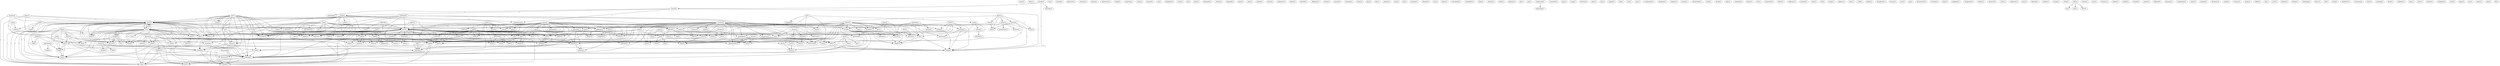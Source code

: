 digraph G {
  sound [ label="sound(1)" ];
  defer [ label="defer(1)" ];
  decision [ label="decision(4)" ];
  bomb [ label="bomb(1)" ];
  bomb [ label="bomb(5)" ];
  didn [ label="didn(1)" ];
  see [ label="see(1)" ];
  population [ label="population(2)" ];
  locale [ label="locale(1)" ];
  trial [ label="trial(4)" ];
  faq [ label="faq(1)" ];
  existed [ label="existed(1)" ];
  discourse [ label="discourse(1)" ];
  gulf [ label="gulf(3)" ];
  precision [ label="precision(3)" ];
  trw [ label="trw(2)" ];
  norm [ label="norm(1)" ];
  article [ label="article(2)" ];
  dead [ label="dead(1)" ];
  started [ label="started(2)" ];
  uk [ label="uk(4)" ];
  batman [ label="batman(2)" ];
  com [ label="com(2)" ];
  military [ label="military(1)" ];
  rusnews [ label="rusnews(2)" ];
  bombing [ label="bombing(2)" ];
  mantis [ label="mantis(4)" ];
  bmd [ label="bmd(2)" ];
  mathew [ label="mathew(5)" ];
  maimed [ label="maimed(1)" ];
  writes [ label="writes(3)" ];
  co [ label="co(4)" ];
  agree [ label="agree(2)" ];
  caused [ label="caused(2)" ];
  sense [ label="sense(2)" ];
  policy [ label="policy(3)" ];
  pain [ label="pain(1)" ];
  put [ label="put(1)" ];
  suffering [ label="suffering(2)" ];
  someone [ label="someone(1)" ];
  chance [ label="chance(1)" ];
  alternative [ label="alternative(1)" ];
  take [ label="take(2)" ];
  action [ label="action(5)" ];
  target [ label="target(1)" ];
  reporting [ label="reporting(1)" ];
  bring [ label="bring(1)" ];
  macneil [ label="macneil(1)" ];
  moved [ label="moved(1)" ];
  intervened [ label="intervened(1)" ];
  appeasement [ label="appeasement(1)" ];
  intent [ label="intent(1)" ];
  hadn [ label="hadn(1)" ];
  keep [ label="keep(3)" ];
  car [ label="car(1)" ];
  hiroshima [ label="hiroshima(1)" ];
  cross [ label="cross(1)" ];
  ve [ label="ve(1)" ];
  use [ label="use(1)" ];
  thought [ label="thought(1)" ];
  need [ label="need(1)" ];
  paragraph [ label="paragraph(2)" ];
  center [ label="center(1)" ];
  thought [ label="thought(1)" ];
  fortress [ label="fortress(1)" ];
  island [ label="island(1)" ];
  back [ label="back(2)" ];
  lie [ label="lie(1)" ];
  junta [ label="junta(1)" ];
  video [ label="video(2)" ];
  tape [ label="tape(1)" ];
  zeroed [ label="zeroed(1)" ];
  news [ label="news(8)" ];
  mass [ label="mass(2)" ];
  missile [ label="missile(1)" ];
  liberal [ label="liberal(1)" ];
  presented [ label="presented(1)" ];
  feel [ label="feel(1)" ];
  blew [ label="blew(1)" ];
  cruise [ label="cruise(1)" ];
  war [ label="war(16)" ];
  look [ label="look(1)" ];
  verdict [ label="verdict(2)" ];
  look [ label="look(1)" ];
  building [ label="building(1)" ];
  seemed [ label="seemed(4)" ];
  gizmos [ label="gizmos(1)" ];
  mention [ label="mention(1)" ];
  militarily [ label="militarily(1)" ];
  portion [ label="portion(1)" ];
  world [ label="world(6)" ];
  oil [ label="oil(2)" ];
  supply [ label="supply(1)" ];
  corner [ label="corner(1)" ];
  prompted [ label="prompted(1)" ];
  section [ label="section(1)" ];
  nagasaki [ label="nagasaki(1)" ];
  quest [ label="quest(1)" ];
  used [ label="used(1)" ];
  method [ label="method(1)" ];
  mouth [ label="mouth(1)" ];
  evidence [ label="evidence(6)" ];
  conspiracy [ label="conspiracy(4)" ];
  knew [ label="knew(1)" ];
  surrender [ label="surrender(1)" ];
  surrender [ label="surrender(1)" ];
  represent [ label="represent(1)" ];
  bother [ label="bother(1)" ];
  rejected [ label="rejected(1)" ];
  defendent [ label="defendent(1)" ];
  bunch [ label="bunch(1)" ];
  slaughter [ label="slaughter(1)" ];
  dominion [ label="dominion(1)" ];
  account [ label="account(1)" ];
  hogwash [ label="hogwash(1)" ];
  iraqis [ label="iraqis(1)" ];
  swallow [ label="swallow(1)" ];
  tone [ label="tone(2)" ];
  died [ label="died(4)" ];
  tyrant [ label="tyrant(1)" ];
  kuwait [ label="kuwait(5)" ];
  fuss [ label="fuss(1)" ];
  argue [ label="argue(1)" ];
  ve [ label="ve(2)" ];
  invasion [ label="invasion(2)" ];
  perceived [ label="perceived(1)" ];
  invaded [ label="invaded(2)" ];
  threatened [ label="threatened(1)" ];
  coup [ label="coup(1)" ];
  danger [ label="danger(2)" ];
  allow [ label="allow(3)" ];
  gets [ label="gets(1)" ];
  part [ label="part(1)" ];
  end [ label="end(7)" ];
  lead [ label="lead(1)" ];
  avoid [ label="avoid(1)" ];
  nation [ label="nation(1)" ];
  act [ label="act(1)" ];
  quality [ label="quality(1)" ];
  penalty [ label="penalty(1)" ];
  truk [ label="truk(1)" ];
  fire [ label="fire(1)" ];
  continue [ label="continue(1)" ];
  suffered [ label="suffered(2)" ];
  rest [ label="rest(1)" ];
  history [ label="history(1)" ];
  dresden [ label="dresden(1)" ];
  won [ label="won(1)" ];
  hussein [ label="hussein(5)" ];
  conquest [ label="conquest(2)" ];
  thing [ label="thing(3)" ];
  gobble [ label="gobble(1)" ];
  set [ label="set(1)" ];
  took [ label="took(2)" ];
  mind [ label="mind(1)" ];
  points [ label="points(1)" ];
  abortion [ label="abortion(1)" ];
  sterilization [ label="sterilization(1)" ];
  translation [ label="translation(1)" ];
  incredulity [ label="incredulity(1)" ];
  relief [ label="relief(1)" ];
  give [ label="give(2)" ];
  bias [ label="bias(2)" ];
  warfare [ label="warfare(1)" ];
  death [ label="death(1)" ];
  majority [ label="majority(1)" ];
  abc [ label="abc(1)" ];
  gas [ label="gas(1)" ];
  hit [ label="hit(1)" ];
  way [ label="way(4)" ];
  time [ label="time(3)" ];
  changed [ label="changed(1)" ];
  america [ label="america(1)" ];
  system [ label="system(2)" ];
  understand [ label="understand(2)" ];
  motivation [ label="motivation(1)" ];
  saturation [ label="saturation(1)" ];
  past [ label="past(1)" ];
  christian [ label="christian(2)" ];
  kill [ label="kill(5)" ];
  love [ label="love(1)" ];
  stang [ label="stang(1)" ];
  destruct [ label="destruct(1)" ];
  word [ label="word(2)" ];
  forum [ label="forum(1)" ];
  nuke [ label="nuke(1)" ];
  hell [ label="hell(1)" ];
  anyone [ label="anyone(2)" ];
  course [ label="course(2)" ];
  advocate [ label="advocate(1)" ];
  change [ label="change(1)" ];
  iraq [ label="iraq(1)" ];
  erm [ label="erm(1)" ];
  vote [ label="vote(1)" ];
  iraqi [ label="iraqi(1)" ];
  air [ label="air(1)" ];
  went [ label="went(1)" ];
  bunk [ label="bunk(2)" ];
  reason [ label="reason(2)" ];
  brought [ label="brought(2)" ];
  blanket [ label="blanket(5)" ];
  interference [ label="interference(1)" ];
  judge [ label="judge(2)" ];
  judge [ label="judge(2)" ];
  jim [ label="jim(1)" ];
  quote [ label="quote(1)" ];
  die [ label="die(2)" ];
  combination [ label="combination(1)" ];
  suffer [ label="suffer(1)" ];
  hamburg [ label="hamburg(1)" ];
  german [ label="german(2)" ];
  relativist [ label="relativist(2)" ];
  matter [ label="matter(1)" ];
  think [ label="think(2)" ];
  support [ label="support(1)" ];
  station [ label="station(1)" ];
  dictatorship [ label="dictatorship(1)" ];
  made [ label="made(1)" ];
  prejudice [ label="prejudice(1)" ];
  case [ label="case(1)" ];
  thou [ label="thou(3)" ];
  invade [ label="invade(1)" ];
  puke [ label="puke(1)" ];
  seems [ label="seems(3)" ];
  meaning [ label="meaning(1)" ];
  vein [ label="vein(1)" ];
  understood [ label="understood(1)" ];
  idea [ label="idea(2)" ];
  jury [ label="jury(7)" ];
  stemmed [ label="stemmed(1)" ];
  king [ label="king(3)" ];
  point [ label="point(3)" ];
  fact [ label="fact(4)" ];
  stop [ label="stop(2)" ];
  means [ label="means(1)" ];
  lost [ label="lost(1)" ];
  morality [ label="morality(2)" ];
  relativism [ label="relativism(1)" ];
  position [ label="position(5)" ];
  conclusion [ label="conclusion(1)" ];
  btw [ label="btw(1)" ];
  found [ label="found(1)" ];
  lot [ label="lot(1)" ];
  author [ label="author(1)" ];
  california [ label="california(1)" ];
  stomach [ label="stomach(1)" ];
  context [ label="context(1)" ];
  seem [ label="seem(1)" ];
  venue [ label="venue(1)" ];
  order [ label="order(1)" ];
  judgment [ label="judgment(1)" ];
  tell [ label="tell(1)" ];
  monty [ label="monty(1)" ];
  digress [ label="digress(1)" ];
  rush [ label="rush(1)" ];
  stuff [ label="stuff(1)" ];
  make [ label="make(5)" ];
  contradictory [ label="contradictory(1)" ];
  argument [ label="argument(5)" ];
  claim [ label="claim(2)" ];
  spite [ label="spite(1)" ];
  resulted [ label="resulted(1)" ];
  stink [ label="stink(1)" ];
  justify [ label="justify(1)" ];
  effort [ label="effort(1)" ];
  support [ label="support(1)" ];
  looked [ label="looked(1)" ];
  doesn [ label="doesn(1)" ];
  considered [ label="considered(1)" ];
  jesus [ label="jesus(2)" ];
  day [ label="day(1)" ];
  stand [ label="stand(1)" ];
  torture [ label="torture(1)" ];
  policman [ label="policman(1)" ];
  year [ label="year(1)" ];
  west [ label="west(3)" ];
  jap [ label="jap(1)" ];
  government [ label="government(1)" ];
  overlook [ label="overlook(1)" ];
  crime [ label="crime(1)" ];
  apologize [ label="apologize(1)" ];
  acceptance [ label="acceptance(1)" ];
  btw [ label="btw(1)" ];
  bunker [ label="bunker(1)" ];
  deserved [ label="deserved(1)" ];
  country [ label="country(4)" ];
  intervene [ label="intervene(1)" ];
  decides [ label="decides(1)" ];
  self [ label="self(1)" ];
  resist [ label="resist(1)" ];
  ulimatum [ label="ulimatum(1)" ];
  hour [ label="hour(1)" ];
  reported [ label="reported(1)" ];
  subject [ label="subject(1)" ];
  accept [ label="accept(1)" ];
  regret [ label="regret(3)" ];
  voted [ label="voted(1)" ];
  right [ label="right(1)" ];
  go [ label="go(2)" ];
  man [ label="man(1)" ];
  drive [ label="drive(1)" ];
  law [ label="law(6)" ];
  hurrah [ label="hurrah(1)" ];
  care [ label="care(1)" ];
  convince [ label="convince(1)" ];
  timor [ label="timor(5)" ];
  atheist [ label="atheist(1)" ];
  reality [ label="reality(1)" ];
  ground [ label="ground(1)" ];
  couple [ label="couple(1)" ];
  followed [ label="followed(1)" ];
  ok [ label="ok(3)" ];
  germany [ label="germany(1)" ];
  nuremburg [ label="nuremburg(1)" ];
  water [ label="water(2)" ];
  imagine [ label="imagine(2)" ];
  threatens [ label="threatens(1)" ];
  nsdap [ label="nsdap(1)" ];
  discussion [ label="discussion(2)" ];
  ww [ label="ww(3)" ];
  criticize [ label="criticize(1)" ];
  arabia [ label="arabia(1)" ];
  reflect [ label="reflect(1)" ];
  fan [ label="fan(1)" ];
  suits [ label="suits(1)" ];
  discard [ label="discard(1)" ];
  bosnia [ label="bosnia(1)" ];
  reasoning [ label="reasoning(1)" ];
  rodney [ label="rodney(3)" ];
  lehrer [ label="lehrer(1)" ];
  job [ label="job(1)" ];
  china [ label="china(1)" ];
  tibet [ label="tibet(2)" ];
  absolutist [ label="absolutist(1)" ];
  strawman [ label="strawman(2)" ];
  court [ label="court(3)" ];
  anything [ label="anything(1)" ];
  blood [ label="blood(1)" ];
  condemn [ label="condemn(1)" ];
  ivan [ label="ivan(1)" ];
  party [ label="party(1)" ];
  hitler [ label="hitler(2)" ];
  python [ label="python(1)" ];
  tibet [ label="tibet(1)" ];
  wondered [ label="wondered(1)" ];
  saudi [ label="saudi(1)" ];
  japan [ label="japan(1)" ];
  jesus [ label="jesus(1)" ];
  imo [ label="imo(1)" ];
  expert [ label="expert(1)" ];
  kind [ label="kind(1)" ];
  japan [ label="japan(2)" ];
  life [ label="life(1)" ];
  decision -> bomb [ label="1" ];
  decision -> bomb [ label="1" ];
  decision -> didn [ label="1" ];
  decision -> see [ label="1" ];
  population -> locale [ label="1" ];
  population -> trial [ label="1" ];
  gulf -> precision [ label="1" ];
  gulf -> trw [ label="1" ];
  gulf -> norm [ label="1" ];
  gulf -> article [ label="1" ];
  gulf -> dead [ label="1" ];
  gulf -> started [ label="1" ];
  gulf -> uk [ label="1" ];
  gulf -> batman [ label="1" ];
  gulf -> com [ label="1" ];
  gulf -> military [ label="1" ];
  gulf -> rusnews [ label="1" ];
  gulf -> bombing [ label="1" ];
  gulf -> mantis [ label="1" ];
  gulf -> bmd [ label="1" ];
  gulf -> mathew [ label="1" ];
  gulf -> maimed [ label="1" ];
  gulf -> writes [ label="1" ];
  gulf -> co [ label="1" ];
  agree -> caused [ label="1" ];
  agree -> sense [ label="1" ];
  agree -> policy [ label="1" ];
  agree -> pain [ label="1" ];
  agree -> put [ label="1" ];
  agree -> suffering [ label="1" ];
  caused -> take [ label="1" ];
  caused -> pain [ label="1" ];
  caused -> suffering [ label="1" ];
  caused -> action [ label="1" ];
  moved -> intervened [ label="1" ];
  moved -> appeasement [ label="1" ];
  moved -> intent [ label="1" ];
  moved -> hadn [ label="1" ];
  moved -> keep [ label="1" ];
  ve -> use [ label="1" ];
  ve -> intervened [ label="1" ];
  ve -> bomb [ label="1" ];
  ve -> thought [ label="1" ];
  ve -> need [ label="1" ];
  ve -> paragraph [ label="1" ];
  ve -> bomb [ label="1" ];
  ve -> center [ label="1" ];
  ve -> thought [ label="1" ];
  ve -> fortress [ label="1" ];
  ve -> appeasement [ label="1" ];
  ve -> island [ label="1" ];
  ve -> back [ label="1" ];
  ve -> hadn [ label="1" ];
  ve -> keep [ label="1" ];
  video -> tape [ label="1" ];
  video -> zeroed [ label="1" ];
  news -> mass [ label="1" ];
  news -> missile [ label="1" ];
  news -> liberal [ label="1" ];
  news -> presented [ label="1" ];
  news -> feel [ label="1" ];
  news -> blew [ label="1" ];
  news -> cruise [ label="1" ];
  news -> war [ label="1" ];
  news -> look [ label="1" ];
  news -> verdict [ label="1" ];
  news -> look [ label="1" ];
  news -> building [ label="1" ];
  news -> uk [ label="1" ];
  news -> seemed [ label="1" ];
  news -> zeroed [ label="1" ];
  news -> military [ label="1" ];
  news -> mantis [ label="1" ];
  news -> mathew [ label="1" ];
  news -> gizmos [ label="1" ];
  news -> co [ label="1" ];
  news -> mention [ label="1" ];
  militarily -> portion [ label="1" ];
  militarily -> world [ label="1" ];
  militarily -> oil [ label="1" ];
  militarily -> supply [ label="1" ];
  militarily -> corner [ label="1" ];
  sense -> pain [ label="1" ];
  sense -> suffering [ label="1" ];
  evidence -> liberal [ label="1" ];
  evidence -> conspiracy [ label="1" ];
  evidence -> take [ label="1" ];
  evidence -> bomb [ label="1" ];
  evidence -> war [ label="1" ];
  evidence -> bomb [ label="1" ];
  evidence -> knew [ label="1" ];
  evidence -> surrender [ label="2" ];
  evidence -> surrender [ label="2" ];
  mass -> slaughter [ label="1" ];
  mass -> dominion [ label="1" ];
  iraqis -> swallow [ label="1" ];
  iraqis -> missile [ label="1" ];
  iraqis -> blew [ label="1" ];
  iraqis -> cruise [ label="1" ];
  iraqis -> look [ label="1" ];
  iraqis -> tone [ label="1" ];
  iraqis -> died [ label="1" ];
  iraqis -> look [ label="1" ];
  iraqis -> building [ label="1" ];
  kuwait -> fuss [ label="1" ];
  kuwait -> intervened [ label="1" ];
  kuwait -> war [ label="1" ];
  kuwait -> argue [ label="1" ];
  kuwait -> paragraph [ label="1" ];
  kuwait -> world [ label="1" ];
  kuwait -> ve [ label="1" ];
  kuwait -> oil [ label="1" ];
  kuwait -> invasion [ label="1" ];
  kuwait -> perceived [ label="1" ];
  kuwait -> invaded [ label="1" ];
  kuwait -> supply [ label="1" ];
  kuwait -> threatened [ label="1" ];
  kuwait -> coup [ label="1" ];
  kuwait -> appeasement [ label="1" ];
  kuwait -> danger [ label="1" ];
  kuwait -> corner [ label="1" ];
  kuwait -> allow [ label="1" ];
  kuwait -> hadn [ label="1" ];
  kuwait -> keep [ label="2" ];
  end -> lead [ label="1" ];
  end -> war [ label="1" ];
  end -> avoid [ label="1" ];
  end -> nation [ label="1" ];
  end -> act [ label="1" ];
  end -> see [ label="1" ];
  end -> quality [ label="1" ];
  suffered -> war [ label="1" ];
  suffered -> rest [ label="1" ];
  suffered -> history [ label="1" ];
  hussein -> conquest [ label="1" ];
  hussein -> thing [ label="1" ];
  hussein -> intervened [ label="1" ];
  hussein -> gobble [ label="1" ];
  hussein -> war [ label="1" ];
  hussein -> argue [ label="1" ];
  hussein -> paragraph [ label="1" ];
  hussein -> world [ label="1" ];
  hussein -> set [ label="1" ];
  hussein -> ve [ label="1" ];
  hussein -> oil [ label="1" ];
  hussein -> died [ label="1" ];
  hussein -> took [ label="1" ];
  hussein -> invaded [ label="1" ];
  hussein -> supply [ label="1" ];
  hussein -> threatened [ label="1" ];
  hussein -> military [ label="1" ];
  hussein -> bombing [ label="1" ];
  hussein -> appeasement [ label="1" ];
  hussein -> corner [ label="1" ];
  hussein -> allow [ label="2" ];
  hussein -> hadn [ label="1" ];
  hussein -> mind [ label="1" ];
  hussein -> keep [ label="3" ];
  policy -> war [ label="1" ];
  policy -> abortion [ label="1" ];
  policy -> sterilization [ label="1" ];
  policy -> put [ label="1" ];
  liberal -> conspiracy [ label="3" ];
  liberal -> take [ label="1" ];
  liberal -> give [ label="1" ];
  liberal -> bias [ label="1" ];
  hit -> way [ label="1" ];
  hit -> tone [ label="1" ];
  hit -> time [ label="1" ];
  hit -> military [ label="1" ];
  hit -> changed [ label="1" ];
  america -> knew [ label="1" ];
  america -> surrender [ label="1" ];
  america -> surrender [ label="1" ];
  way -> system [ label="1" ];
  way -> set [ label="1" ];
  way -> time [ label="1" ];
  understand -> motivation [ label="1" ];
  conspiracy -> take [ label="1" ];
  christian -> kill [ label="1" ];
  christian -> love [ label="1" ];
  word -> forum [ label="1" ];
  word -> action [ label="1" ];
  anyone -> course [ label="1" ];
  anyone -> advocate [ label="1" ];
  anyone -> action [ label="1" ];
  feel -> verdict [ label="1" ];
  feel -> bombing [ label="1" ];
  iraqi -> war [ label="1" ];
  iraqi -> air [ label="1" ];
  iraqi -> went [ label="1" ];
  iraqi -> died [ label="1" ];
  iraqi -> dead [ label="1" ];
  iraqi -> bunk [ label="1" ];
  iraqi -> took [ label="1" ];
  iraqi -> reason [ label="1" ];
  iraqi -> brought [ label="1" ];
  iraqi -> bombing [ label="2" ];
  iraqi -> blanket [ label="1" ];
  iraqi -> mathew [ label="1" ];
  iraqi -> suffering [ label="1" ];
  iraqi -> interference [ label="1" ];
  iraqi -> quality [ label="1" ];
  thing -> kill [ label="1" ];
  thing -> judge [ label="1" ];
  thing -> set [ label="1" ];
  thing -> judge [ label="1" ];
  thing -> military [ label="1" ];
  thing -> didn [ label="1" ];
  thing -> mind [ label="1" ];
  jim -> quote [ label="1" ];
  jim -> mathew [ label="1" ];
  die -> maimed [ label="1" ];
  precision -> norm [ label="1" ];
  precision -> died [ label="1" ];
  precision -> suffer [ label="1" ];
  precision -> blanket [ label="1" ];
  german -> relativist [ label="1" ];
  german -> matter [ label="1" ];
  german -> think [ label="1" ];
  german -> bombing [ label="1" ];
  german -> act [ label="1" ];
  german -> see [ label="1" ];
  relativist -> bombing [ label="1" ];
  relativist -> act [ label="1" ];
  relativist -> see [ label="1" ];
  take -> action [ label="1" ];
  system -> set [ label="1" ];
  system -> prejudice [ label="1" ];
  kill -> case [ label="3" ];
  kill -> reason [ label="3" ];
  kill -> thou [ label="3" ];
  seems -> set [ label="1" ];
  seems -> meaning [ label="1" ];
  seems -> vein [ label="1" ];
  seems -> understood [ label="1" ];
  idea -> jury [ label="1" ];
  idea -> nation [ label="1" ];
  king -> verdict [ label="1" ];
  king -> point [ label="1" ];
  king -> jury [ label="2" ];
  king -> think [ label="1" ];
  king -> brought [ label="1" ];
  king -> fact [ label="1" ];
  king -> trial [ label="2" ];
  king -> back [ label="1" ];
  king -> stop [ label="1" ];
  bomb -> war [ label="1" ];
  bomb -> need [ label="1" ];
  bomb -> ve [ label="1" ];
  bomb -> avoid [ label="1" ];
  bomb -> center [ label="1" ];
  bomb -> fortress [ label="1" ];
  bomb -> didn [ label="1" ];
  bomb -> island [ label="1" ];
  bomb -> back [ label="1" ];
  bomb -> see [ label="1" ];
  war -> morality [ label="1" ];
  war -> judge [ label="1" ];
  war -> look [ label="1" ];
  war -> bomb [ label="1" ];
  war -> norm [ label="1" ];
  war -> judge [ label="1" ];
  war -> avoid [ label="1" ];
  war -> article [ label="1" ];
  war -> look [ label="1" ];
  war -> building [ label="1" ];
  war -> dead [ label="1" ];
  war -> started [ label="1" ];
  war -> uk [ label="1" ];
  war -> history [ label="1" ];
  war -> relativism [ label="1" ];
  war -> batman [ label="1" ];
  war -> com [ label="1" ];
  war -> surrender [ label="1" ];
  war -> military [ label="1" ];
  war -> rusnews [ label="1" ];
  war -> bombing [ label="2" ];
  war -> mantis [ label="1" ];
  war -> surrender [ label="1" ];
  war -> bmd [ label="1" ];
  war -> position [ label="1" ];
  war -> mathew [ label="1" ];
  war -> allow [ label="1" ];
  war -> act [ label="1" ];
  war -> maimed [ label="2" ];
  war -> writes [ label="1" ];
  war -> co [ label="1" ];
  war -> see [ label="1" ];
  war -> quality [ label="1" ];
  war -> keep [ label="1" ];
  btw -> bomb [ label="1" ];
  btw -> found [ label="1" ];
  btw -> reason [ label="1" ];
  btw -> brought [ label="1" ];
  btw -> surrender [ label="1" ];
  btw -> bombing [ label="1" ];
  btw -> blanket [ label="1" ];
  btw -> surrender [ label="1" ];
  btw -> mathew [ label="1" ];
  thought -> bomb [ label="1" ];
  thought -> lot [ label="1" ];
  thought -> jury [ label="1" ];
  thought -> fortress [ label="1" ];
  thought -> island [ label="1" ];
  need -> time [ label="1" ];
  need -> context [ label="1" ];
  judge -> venue [ label="1" ];
  judge -> order [ label="1" ];
  judge -> judgment [ label="1" ];
  paragraph -> appeasement [ label="1" ];
  paragraph -> intent [ label="1" ];
  paragraph -> hadn [ label="1" ];
  paragraph -> keep [ label="1" ];
  course -> make [ label="1" ];
  course -> contradictory [ label="1" ];
  course -> action [ label="1" ];
  course -> argument [ label="1" ];
  make -> bomb [ label="1" ];
  make -> claim [ label="2" ];
  make -> died [ label="1" ];
  make -> spite [ label="1" ];
  make -> resulted [ label="1" ];
  make -> contradictory [ label="1" ];
  make -> stink [ label="1" ];
  make -> bombing [ label="1" ];
  make -> didn [ label="1" ];
  make -> blanket [ label="1" ];
  make -> suffering [ label="1" ];
  make -> justify [ label="1" ];
  make -> effort [ label="1" ];
  make -> see [ label="1" ];
  doesn -> bomb [ label="1" ];
  doesn -> judge [ label="1" ];
  doesn -> didn [ label="1" ];
  doesn -> see [ label="1" ];
  jesus -> give [ label="1" ];
  jesus -> forum [ label="1" ];
  jesus -> day [ label="1" ];
  jesus -> stand [ label="1" ];
  jesus -> action [ label="1" ];
  world -> oil [ label="1" ];
  world -> policman [ label="1" ];
  world -> supply [ label="1" ];
  world -> bombing [ label="1" ];
  world -> act [ label="1" ];
  world -> see [ label="1" ];
  look -> building [ label="1" ];
  west -> claim [ label="1" ];
  west -> oil [ label="1" ];
  west -> invasion [ label="1" ];
  west -> danger [ label="1" ];
  west -> justify [ label="1" ];
  west -> effort [ label="1" ];
  west -> action [ label="1" ];
  bomb -> ve [ label="1" ];
  bomb -> avoid [ label="1" ];
  bomb -> center [ label="1" ];
  bomb -> fortress [ label="1" ];
  bomb -> didn [ label="1" ];
  bomb -> island [ label="1" ];
  bomb -> back [ label="1" ];
  bomb -> see [ label="1" ];
  set -> military [ label="1" ];
  set -> mind [ label="1" ];
  ve -> center [ label="1" ];
  ve -> thought [ label="1" ];
  ve -> fortress [ label="1" ];
  ve -> appeasement [ label="1" ];
  ve -> island [ label="1" ];
  ve -> back [ label="1" ];
  ve -> hadn [ label="1" ];
  ve -> keep [ label="1" ];
  btw -> found [ label="1" ];
  btw -> reason [ label="1" ];
  btw -> brought [ label="1" ];
  btw -> surrender [ label="1" ];
  btw -> bombing [ label="1" ];
  btw -> blanket [ label="1" ];
  btw -> surrender [ label="1" ];
  btw -> mathew [ label="1" ];
  claim -> justify [ label="1" ];
  claim -> effort [ label="1" ];
  judge -> order [ label="1" ];
  judge -> judgment [ label="1" ];
  oil -> supply [ label="1" ];
  oil -> action [ label="1" ];
  country -> took [ label="2" ];
  country -> intervene [ label="2" ];
  country -> decides [ label="1" ];
  country -> self [ label="1" ];
  tone -> look [ label="1" ];
  tone -> building [ label="1" ];
  died -> took [ label="1" ];
  died -> bombing [ label="2" ];
  died -> blanket [ label="2" ];
  article -> batman [ label="1" ];
  article -> com [ label="1" ];
  article -> bmd [ label="1" ];
  regret -> military [ label="1" ];
  regret -> fact [ label="1" ];
  regret -> suffering [ label="2" ];
  look -> building [ label="1" ];
  right -> go [ label="1" ];
  right -> man [ label="1" ];
  right -> drive [ label="1" ];
  law -> jury [ label="1" ];
  dead -> started [ label="1" ];
  dead -> bunk [ label="1" ];
  dead -> maimed [ label="1" ];
  started -> bombing [ label="1" ];
  timor -> invaded [ label="1" ];
  timor -> didn [ label="1" ];
  timor -> position [ label="1" ];
  uk -> batman [ label="2" ];
  uk -> com [ label="2" ];
  uk -> bmd [ label="2" ];
  invasion -> perceived [ label="1" ];
  invasion -> action [ label="1" ];
  give -> forum [ label="1" ];
  give -> action [ label="1" ];
  point -> resulted [ label="1" ];
  point -> jury [ label="1" ];
  point -> stink [ label="1" ];
  point -> bombing [ label="1" ];
  point -> fact [ label="1" ];
  point -> blanket [ label="1" ];
  took -> intervene [ label="1" ];
  took -> bombing [ label="1" ];
  jury -> brought [ label="1" ];
  jury -> trial [ label="1" ];
  jury -> back [ label="1" ];
  ok -> didn [ label="1" ];
  invaded -> supply [ label="1" ];
  invaded -> threatened [ label="1" ];
  invaded -> corner [ label="1" ];
  reason -> brought [ label="1" ];
  reason -> bombing [ label="1" ];
  reason -> blanket [ label="1" ];
  seemed -> zeroed [ label="1" ];
  seemed -> military [ label="1" ];
  seemed -> didn [ label="1" ];
  seemed -> gizmos [ label="1" ];
  seemed -> maimed [ label="1" ];
  seemed -> mention [ label="1" ];
  discussion -> bombing [ label="1" ];
  discussion -> blanket [ label="1" ];
  ww -> stink [ label="1" ];
  ww -> think [ label="1" ];
  ww -> bombing [ label="2" ];
  ww -> blanket [ label="2" ];
  think -> brought [ label="1" ];
  think -> trial [ label="1" ];
  think -> back [ label="1" ];
  brought -> bombing [ label="1" ];
  brought -> blanket [ label="1" ];
  brought -> back [ label="1" ];
  military -> maimed [ label="1" ];
  military -> mention [ label="1" ];
  rusnews -> bmd [ label="1" ];
  thought -> fortress [ label="1" ];
  thought -> island [ label="1" ];
  bombing -> blanket [ label="2" ];
  bombing -> act [ label="1" ];
  bombing -> see [ label="1" ];
  rodney -> fact [ label="1" ];
  rodney -> trial [ label="2" ];
  rodney -> back [ label="1" ];
  rodney -> stop [ label="1" ];
  mantis -> bmd [ label="2" ];
  fact -> action [ label="1" ];
  tibet -> position [ label="1" ];
  trial -> back [ label="1" ];
  danger -> action [ label="1" ];
  didn -> maimed [ label="1" ];
  didn -> see [ label="1" ];
  mathew -> writes [ label="2" ];
  suffering -> quality [ label="1" ];
  allow -> dominion [ label="1" ];
  allow -> keep [ label="2" ];
  hitler -> keep [ label="1" ];
}

